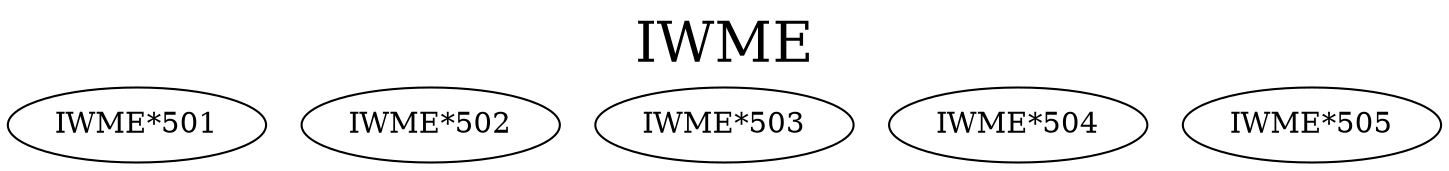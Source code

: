 digraph IWME {
labelloc = "t";
label = "IWME"
fontsize = 27;
"IWME*501"
"IWME*502"
"IWME*503"
"IWME*504"
"IWME*505"
}
